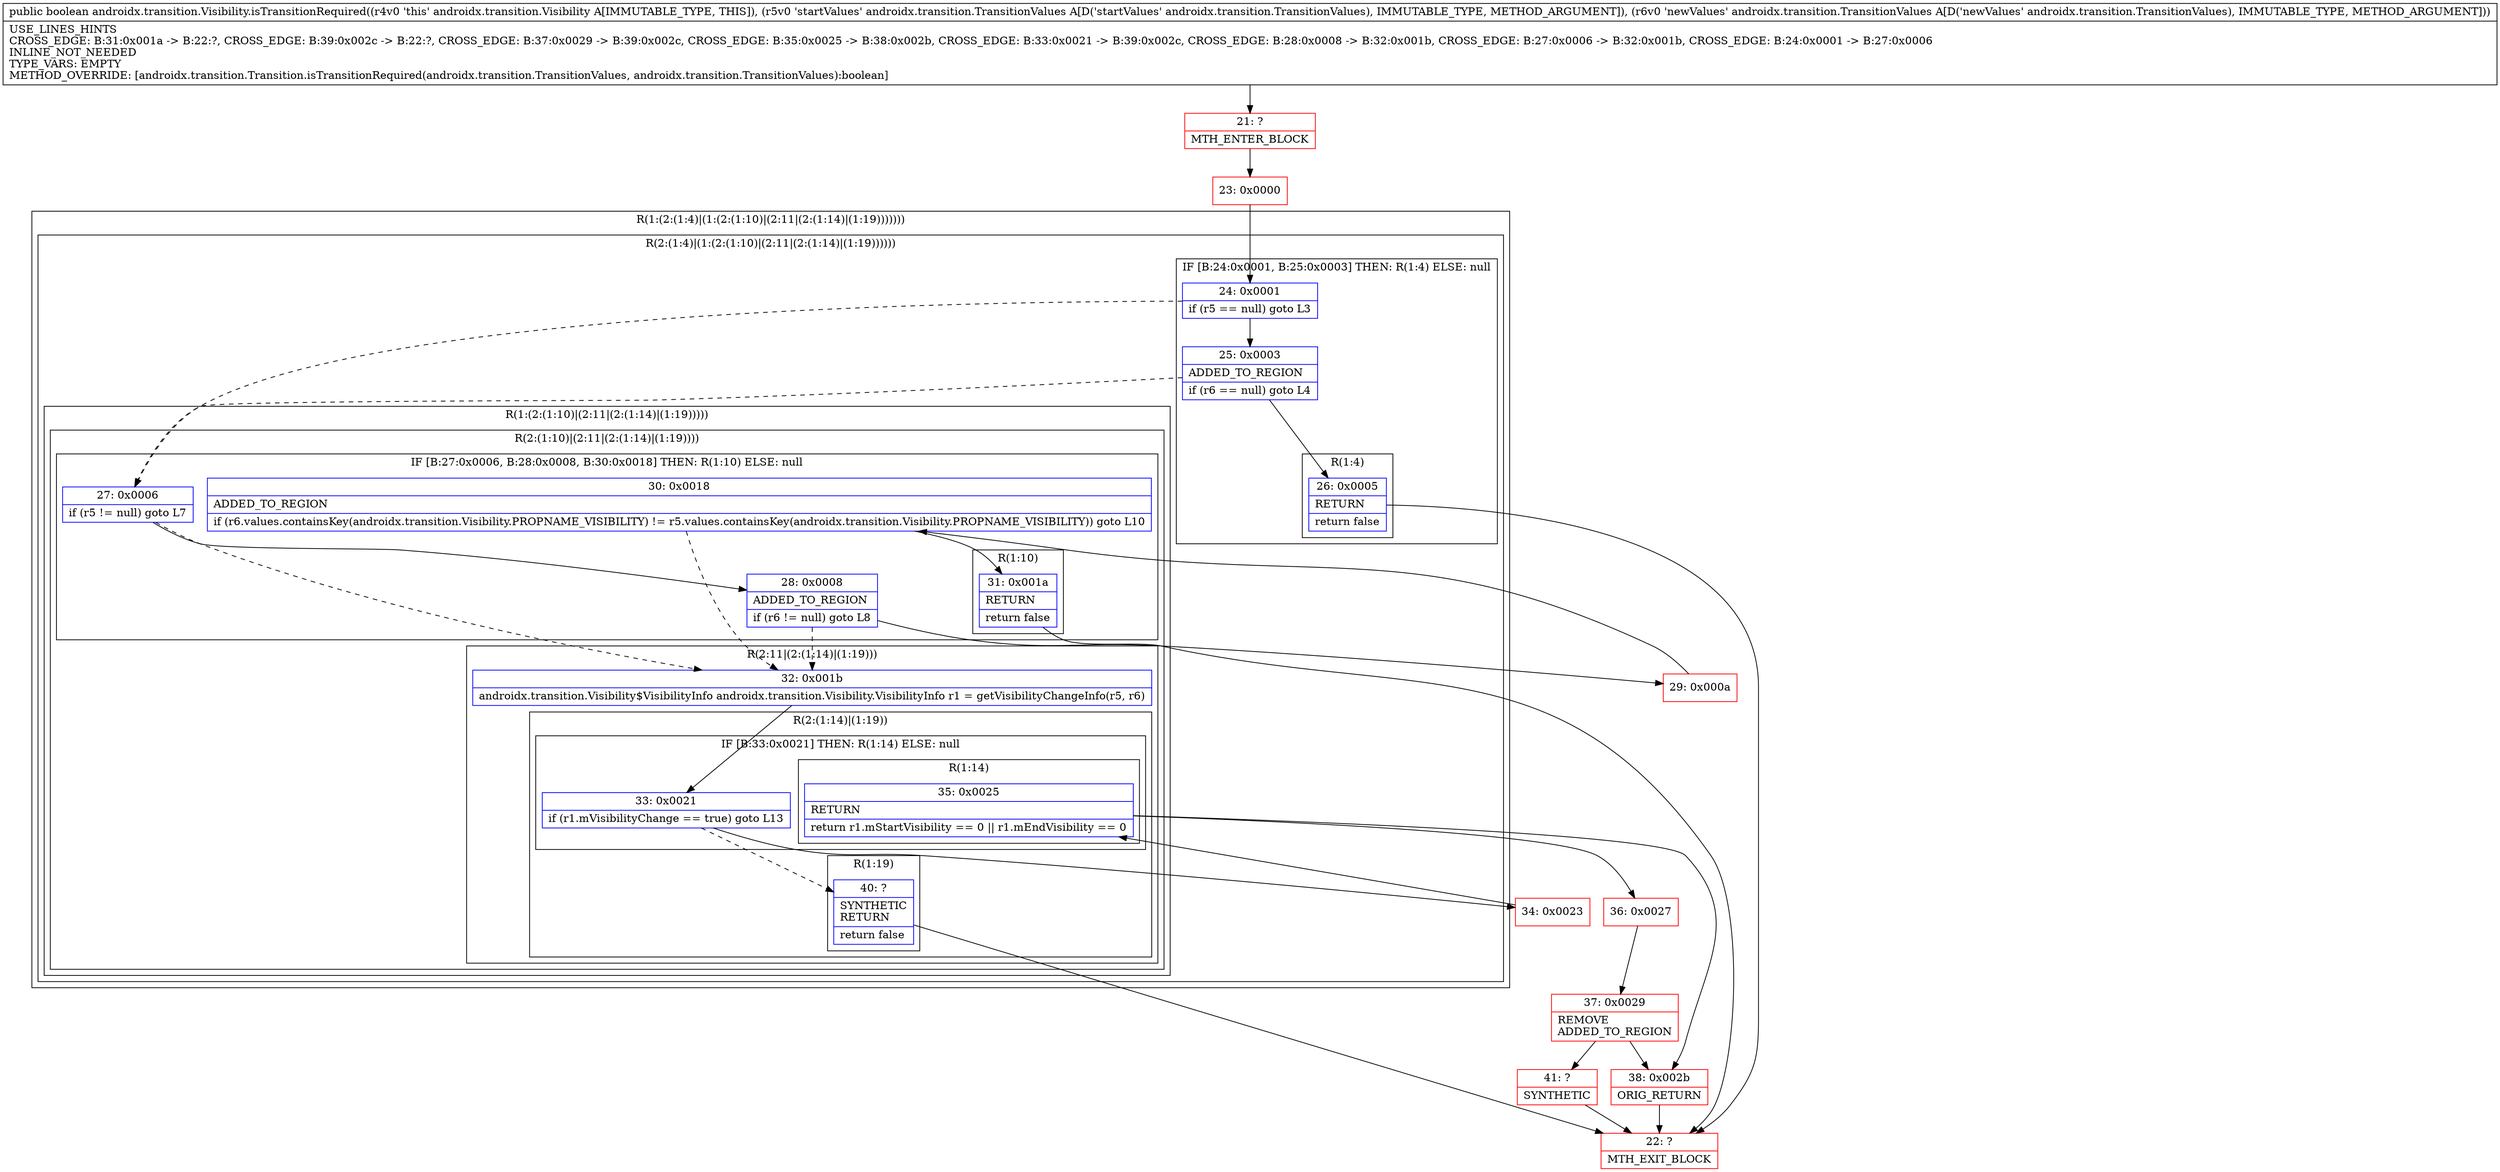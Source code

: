 digraph "CFG forandroidx.transition.Visibility.isTransitionRequired(Landroidx\/transition\/TransitionValues;Landroidx\/transition\/TransitionValues;)Z" {
subgraph cluster_Region_1438747197 {
label = "R(1:(2:(1:4)|(1:(2:(1:10)|(2:11|(2:(1:14)|(1:19)))))))";
node [shape=record,color=blue];
subgraph cluster_Region_483107862 {
label = "R(2:(1:4)|(1:(2:(1:10)|(2:11|(2:(1:14)|(1:19))))))";
node [shape=record,color=blue];
subgraph cluster_IfRegion_207007535 {
label = "IF [B:24:0x0001, B:25:0x0003] THEN: R(1:4) ELSE: null";
node [shape=record,color=blue];
Node_24 [shape=record,label="{24\:\ 0x0001|if (r5 == null) goto L3\l}"];
Node_25 [shape=record,label="{25\:\ 0x0003|ADDED_TO_REGION\l|if (r6 == null) goto L4\l}"];
subgraph cluster_Region_1578992775 {
label = "R(1:4)";
node [shape=record,color=blue];
Node_26 [shape=record,label="{26\:\ 0x0005|RETURN\l|return false\l}"];
}
}
subgraph cluster_Region_122973467 {
label = "R(1:(2:(1:10)|(2:11|(2:(1:14)|(1:19)))))";
node [shape=record,color=blue];
subgraph cluster_Region_1191088883 {
label = "R(2:(1:10)|(2:11|(2:(1:14)|(1:19))))";
node [shape=record,color=blue];
subgraph cluster_IfRegion_2145936084 {
label = "IF [B:27:0x0006, B:28:0x0008, B:30:0x0018] THEN: R(1:10) ELSE: null";
node [shape=record,color=blue];
Node_27 [shape=record,label="{27\:\ 0x0006|if (r5 != null) goto L7\l}"];
Node_28 [shape=record,label="{28\:\ 0x0008|ADDED_TO_REGION\l|if (r6 != null) goto L8\l}"];
Node_30 [shape=record,label="{30\:\ 0x0018|ADDED_TO_REGION\l|if (r6.values.containsKey(androidx.transition.Visibility.PROPNAME_VISIBILITY) != r5.values.containsKey(androidx.transition.Visibility.PROPNAME_VISIBILITY)) goto L10\l}"];
subgraph cluster_Region_1306781714 {
label = "R(1:10)";
node [shape=record,color=blue];
Node_31 [shape=record,label="{31\:\ 0x001a|RETURN\l|return false\l}"];
}
}
subgraph cluster_Region_2117141453 {
label = "R(2:11|(2:(1:14)|(1:19)))";
node [shape=record,color=blue];
Node_32 [shape=record,label="{32\:\ 0x001b|androidx.transition.Visibility$VisibilityInfo androidx.transition.Visibility.VisibilityInfo r1 = getVisibilityChangeInfo(r5, r6)\l}"];
subgraph cluster_Region_1769695232 {
label = "R(2:(1:14)|(1:19))";
node [shape=record,color=blue];
subgraph cluster_IfRegion_798641233 {
label = "IF [B:33:0x0021] THEN: R(1:14) ELSE: null";
node [shape=record,color=blue];
Node_33 [shape=record,label="{33\:\ 0x0021|if (r1.mVisibilityChange == true) goto L13\l}"];
subgraph cluster_Region_608448424 {
label = "R(1:14)";
node [shape=record,color=blue];
Node_35 [shape=record,label="{35\:\ 0x0025|RETURN\l|return r1.mStartVisibility == 0 \|\| r1.mEndVisibility == 0\l}"];
}
}
subgraph cluster_Region_1537218262 {
label = "R(1:19)";
node [shape=record,color=blue];
Node_40 [shape=record,label="{40\:\ ?|SYNTHETIC\lRETURN\l|return false\l}"];
}
}
}
}
}
}
}
Node_21 [shape=record,color=red,label="{21\:\ ?|MTH_ENTER_BLOCK\l}"];
Node_23 [shape=record,color=red,label="{23\:\ 0x0000}"];
Node_22 [shape=record,color=red,label="{22\:\ ?|MTH_EXIT_BLOCK\l}"];
Node_29 [shape=record,color=red,label="{29\:\ 0x000a}"];
Node_34 [shape=record,color=red,label="{34\:\ 0x0023}"];
Node_36 [shape=record,color=red,label="{36\:\ 0x0027}"];
Node_37 [shape=record,color=red,label="{37\:\ 0x0029|REMOVE\lADDED_TO_REGION\l}"];
Node_41 [shape=record,color=red,label="{41\:\ ?|SYNTHETIC\l}"];
Node_38 [shape=record,color=red,label="{38\:\ 0x002b|ORIG_RETURN\l}"];
MethodNode[shape=record,label="{public boolean androidx.transition.Visibility.isTransitionRequired((r4v0 'this' androidx.transition.Visibility A[IMMUTABLE_TYPE, THIS]), (r5v0 'startValues' androidx.transition.TransitionValues A[D('startValues' androidx.transition.TransitionValues), IMMUTABLE_TYPE, METHOD_ARGUMENT]), (r6v0 'newValues' androidx.transition.TransitionValues A[D('newValues' androidx.transition.TransitionValues), IMMUTABLE_TYPE, METHOD_ARGUMENT]))  | USE_LINES_HINTS\lCROSS_EDGE: B:31:0x001a \-\> B:22:?, CROSS_EDGE: B:39:0x002c \-\> B:22:?, CROSS_EDGE: B:37:0x0029 \-\> B:39:0x002c, CROSS_EDGE: B:35:0x0025 \-\> B:38:0x002b, CROSS_EDGE: B:33:0x0021 \-\> B:39:0x002c, CROSS_EDGE: B:28:0x0008 \-\> B:32:0x001b, CROSS_EDGE: B:27:0x0006 \-\> B:32:0x001b, CROSS_EDGE: B:24:0x0001 \-\> B:27:0x0006\lINLINE_NOT_NEEDED\lTYPE_VARS: EMPTY\lMETHOD_OVERRIDE: [androidx.transition.Transition.isTransitionRequired(androidx.transition.TransitionValues, androidx.transition.TransitionValues):boolean]\l}"];
MethodNode -> Node_21;Node_24 -> Node_25;
Node_24 -> Node_27[style=dashed];
Node_25 -> Node_26;
Node_25 -> Node_27[style=dashed];
Node_26 -> Node_22;
Node_27 -> Node_28;
Node_27 -> Node_32[style=dashed];
Node_28 -> Node_29;
Node_28 -> Node_32[style=dashed];
Node_30 -> Node_31;
Node_30 -> Node_32[style=dashed];
Node_31 -> Node_22;
Node_32 -> Node_33;
Node_33 -> Node_34;
Node_33 -> Node_40[style=dashed];
Node_35 -> Node_36;
Node_35 -> Node_38;
Node_40 -> Node_22;
Node_21 -> Node_23;
Node_23 -> Node_24;
Node_29 -> Node_30;
Node_34 -> Node_35;
Node_36 -> Node_37;
Node_37 -> Node_38;
Node_37 -> Node_41;
Node_41 -> Node_22;
Node_38 -> Node_22;
}

